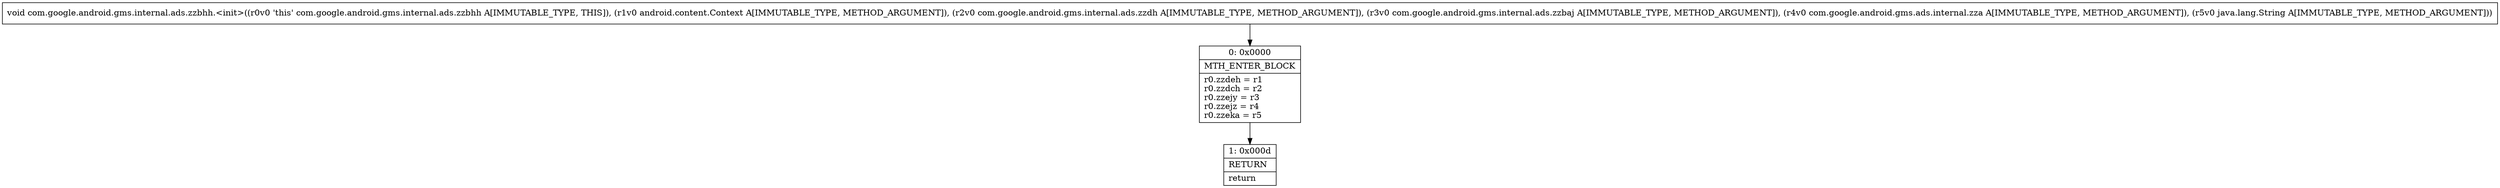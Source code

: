 digraph "CFG forcom.google.android.gms.internal.ads.zzbhh.\<init\>(Landroid\/content\/Context;Lcom\/google\/android\/gms\/internal\/ads\/zzdh;Lcom\/google\/android\/gms\/internal\/ads\/zzbaj;Lcom\/google\/android\/gms\/ads\/internal\/zza;Ljava\/lang\/String;)V" {
Node_0 [shape=record,label="{0\:\ 0x0000|MTH_ENTER_BLOCK\l|r0.zzdeh = r1\lr0.zzdch = r2\lr0.zzejy = r3\lr0.zzejz = r4\lr0.zzeka = r5\l}"];
Node_1 [shape=record,label="{1\:\ 0x000d|RETURN\l|return\l}"];
MethodNode[shape=record,label="{void com.google.android.gms.internal.ads.zzbhh.\<init\>((r0v0 'this' com.google.android.gms.internal.ads.zzbhh A[IMMUTABLE_TYPE, THIS]), (r1v0 android.content.Context A[IMMUTABLE_TYPE, METHOD_ARGUMENT]), (r2v0 com.google.android.gms.internal.ads.zzdh A[IMMUTABLE_TYPE, METHOD_ARGUMENT]), (r3v0 com.google.android.gms.internal.ads.zzbaj A[IMMUTABLE_TYPE, METHOD_ARGUMENT]), (r4v0 com.google.android.gms.ads.internal.zza A[IMMUTABLE_TYPE, METHOD_ARGUMENT]), (r5v0 java.lang.String A[IMMUTABLE_TYPE, METHOD_ARGUMENT])) }"];
MethodNode -> Node_0;
Node_0 -> Node_1;
}

